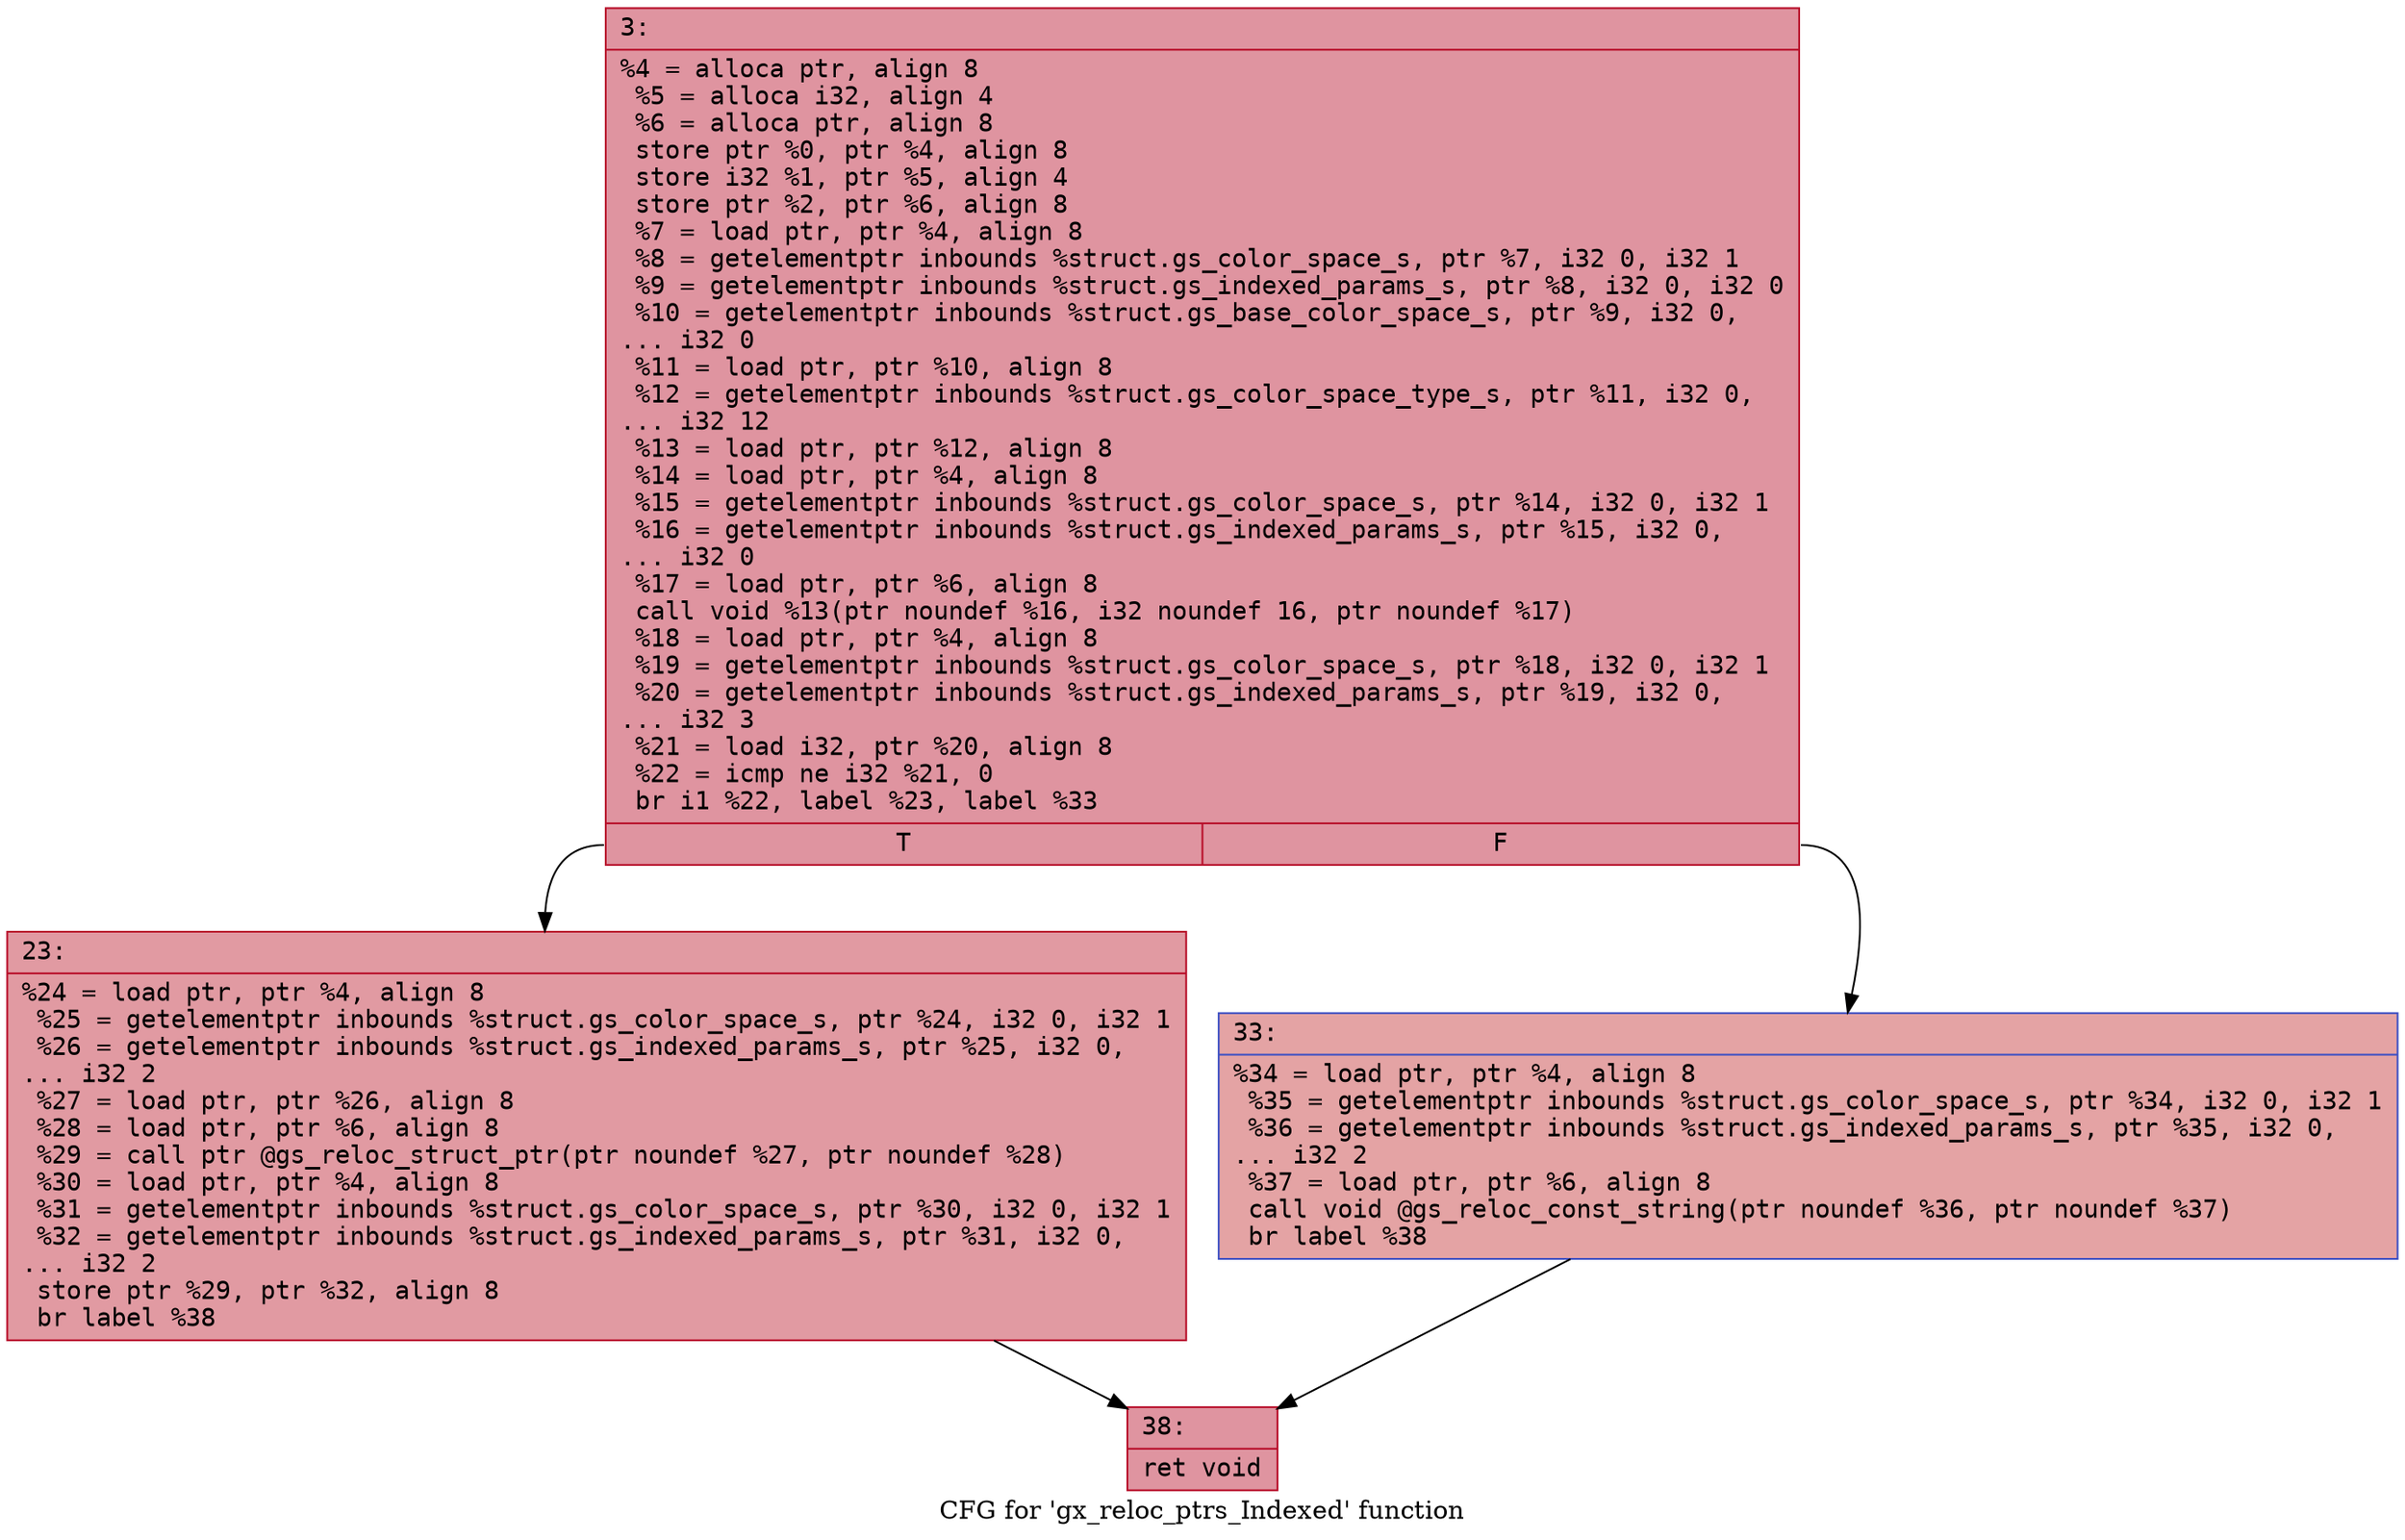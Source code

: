 digraph "CFG for 'gx_reloc_ptrs_Indexed' function" {
	label="CFG for 'gx_reloc_ptrs_Indexed' function";

	Node0x600003885bd0 [shape=record,color="#b70d28ff", style=filled, fillcolor="#b70d2870" fontname="Courier",label="{3:\l|  %4 = alloca ptr, align 8\l  %5 = alloca i32, align 4\l  %6 = alloca ptr, align 8\l  store ptr %0, ptr %4, align 8\l  store i32 %1, ptr %5, align 4\l  store ptr %2, ptr %6, align 8\l  %7 = load ptr, ptr %4, align 8\l  %8 = getelementptr inbounds %struct.gs_color_space_s, ptr %7, i32 0, i32 1\l  %9 = getelementptr inbounds %struct.gs_indexed_params_s, ptr %8, i32 0, i32 0\l  %10 = getelementptr inbounds %struct.gs_base_color_space_s, ptr %9, i32 0,\l... i32 0\l  %11 = load ptr, ptr %10, align 8\l  %12 = getelementptr inbounds %struct.gs_color_space_type_s, ptr %11, i32 0,\l... i32 12\l  %13 = load ptr, ptr %12, align 8\l  %14 = load ptr, ptr %4, align 8\l  %15 = getelementptr inbounds %struct.gs_color_space_s, ptr %14, i32 0, i32 1\l  %16 = getelementptr inbounds %struct.gs_indexed_params_s, ptr %15, i32 0,\l... i32 0\l  %17 = load ptr, ptr %6, align 8\l  call void %13(ptr noundef %16, i32 noundef 16, ptr noundef %17)\l  %18 = load ptr, ptr %4, align 8\l  %19 = getelementptr inbounds %struct.gs_color_space_s, ptr %18, i32 0, i32 1\l  %20 = getelementptr inbounds %struct.gs_indexed_params_s, ptr %19, i32 0,\l... i32 3\l  %21 = load i32, ptr %20, align 8\l  %22 = icmp ne i32 %21, 0\l  br i1 %22, label %23, label %33\l|{<s0>T|<s1>F}}"];
	Node0x600003885bd0:s0 -> Node0x600003886260[tooltip="3 -> 23\nProbability 62.50%" ];
	Node0x600003885bd0:s1 -> Node0x6000038862b0[tooltip="3 -> 33\nProbability 37.50%" ];
	Node0x600003886260 [shape=record,color="#b70d28ff", style=filled, fillcolor="#bb1b2c70" fontname="Courier",label="{23:\l|  %24 = load ptr, ptr %4, align 8\l  %25 = getelementptr inbounds %struct.gs_color_space_s, ptr %24, i32 0, i32 1\l  %26 = getelementptr inbounds %struct.gs_indexed_params_s, ptr %25, i32 0,\l... i32 2\l  %27 = load ptr, ptr %26, align 8\l  %28 = load ptr, ptr %6, align 8\l  %29 = call ptr @gs_reloc_struct_ptr(ptr noundef %27, ptr noundef %28)\l  %30 = load ptr, ptr %4, align 8\l  %31 = getelementptr inbounds %struct.gs_color_space_s, ptr %30, i32 0, i32 1\l  %32 = getelementptr inbounds %struct.gs_indexed_params_s, ptr %31, i32 0,\l... i32 2\l  store ptr %29, ptr %32, align 8\l  br label %38\l}"];
	Node0x600003886260 -> Node0x600003886300[tooltip="23 -> 38\nProbability 100.00%" ];
	Node0x6000038862b0 [shape=record,color="#3d50c3ff", style=filled, fillcolor="#c32e3170" fontname="Courier",label="{33:\l|  %34 = load ptr, ptr %4, align 8\l  %35 = getelementptr inbounds %struct.gs_color_space_s, ptr %34, i32 0, i32 1\l  %36 = getelementptr inbounds %struct.gs_indexed_params_s, ptr %35, i32 0,\l... i32 2\l  %37 = load ptr, ptr %6, align 8\l  call void @gs_reloc_const_string(ptr noundef %36, ptr noundef %37)\l  br label %38\l}"];
	Node0x6000038862b0 -> Node0x600003886300[tooltip="33 -> 38\nProbability 100.00%" ];
	Node0x600003886300 [shape=record,color="#b70d28ff", style=filled, fillcolor="#b70d2870" fontname="Courier",label="{38:\l|  ret void\l}"];
}
